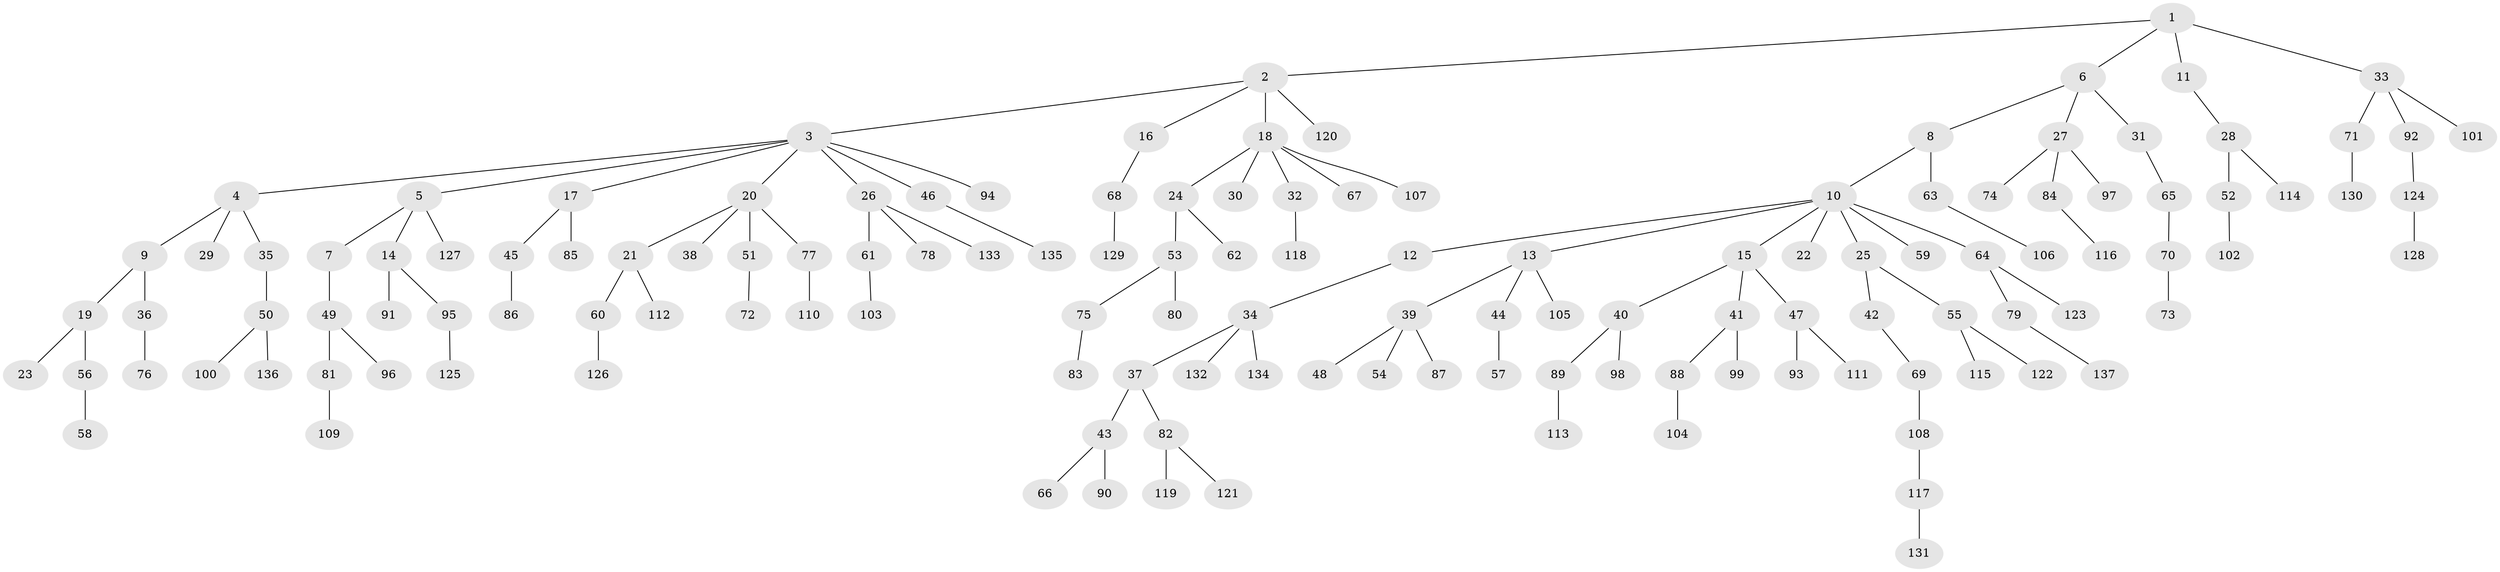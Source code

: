 // Generated by graph-tools (version 1.1) at 2025/02/03/09/25 03:02:24]
// undirected, 137 vertices, 136 edges
graph export_dot {
graph [start="1"]
  node [color=gray90,style=filled];
  1;
  2;
  3;
  4;
  5;
  6;
  7;
  8;
  9;
  10;
  11;
  12;
  13;
  14;
  15;
  16;
  17;
  18;
  19;
  20;
  21;
  22;
  23;
  24;
  25;
  26;
  27;
  28;
  29;
  30;
  31;
  32;
  33;
  34;
  35;
  36;
  37;
  38;
  39;
  40;
  41;
  42;
  43;
  44;
  45;
  46;
  47;
  48;
  49;
  50;
  51;
  52;
  53;
  54;
  55;
  56;
  57;
  58;
  59;
  60;
  61;
  62;
  63;
  64;
  65;
  66;
  67;
  68;
  69;
  70;
  71;
  72;
  73;
  74;
  75;
  76;
  77;
  78;
  79;
  80;
  81;
  82;
  83;
  84;
  85;
  86;
  87;
  88;
  89;
  90;
  91;
  92;
  93;
  94;
  95;
  96;
  97;
  98;
  99;
  100;
  101;
  102;
  103;
  104;
  105;
  106;
  107;
  108;
  109;
  110;
  111;
  112;
  113;
  114;
  115;
  116;
  117;
  118;
  119;
  120;
  121;
  122;
  123;
  124;
  125;
  126;
  127;
  128;
  129;
  130;
  131;
  132;
  133;
  134;
  135;
  136;
  137;
  1 -- 2;
  1 -- 6;
  1 -- 11;
  1 -- 33;
  2 -- 3;
  2 -- 16;
  2 -- 18;
  2 -- 120;
  3 -- 4;
  3 -- 5;
  3 -- 17;
  3 -- 20;
  3 -- 26;
  3 -- 46;
  3 -- 94;
  4 -- 9;
  4 -- 29;
  4 -- 35;
  5 -- 7;
  5 -- 14;
  5 -- 127;
  6 -- 8;
  6 -- 27;
  6 -- 31;
  7 -- 49;
  8 -- 10;
  8 -- 63;
  9 -- 19;
  9 -- 36;
  10 -- 12;
  10 -- 13;
  10 -- 15;
  10 -- 22;
  10 -- 25;
  10 -- 59;
  10 -- 64;
  11 -- 28;
  12 -- 34;
  13 -- 39;
  13 -- 44;
  13 -- 105;
  14 -- 91;
  14 -- 95;
  15 -- 40;
  15 -- 41;
  15 -- 47;
  16 -- 68;
  17 -- 45;
  17 -- 85;
  18 -- 24;
  18 -- 30;
  18 -- 32;
  18 -- 67;
  18 -- 107;
  19 -- 23;
  19 -- 56;
  20 -- 21;
  20 -- 38;
  20 -- 51;
  20 -- 77;
  21 -- 60;
  21 -- 112;
  24 -- 53;
  24 -- 62;
  25 -- 42;
  25 -- 55;
  26 -- 61;
  26 -- 78;
  26 -- 133;
  27 -- 74;
  27 -- 84;
  27 -- 97;
  28 -- 52;
  28 -- 114;
  31 -- 65;
  32 -- 118;
  33 -- 71;
  33 -- 92;
  33 -- 101;
  34 -- 37;
  34 -- 132;
  34 -- 134;
  35 -- 50;
  36 -- 76;
  37 -- 43;
  37 -- 82;
  39 -- 48;
  39 -- 54;
  39 -- 87;
  40 -- 89;
  40 -- 98;
  41 -- 88;
  41 -- 99;
  42 -- 69;
  43 -- 66;
  43 -- 90;
  44 -- 57;
  45 -- 86;
  46 -- 135;
  47 -- 93;
  47 -- 111;
  49 -- 81;
  49 -- 96;
  50 -- 100;
  50 -- 136;
  51 -- 72;
  52 -- 102;
  53 -- 75;
  53 -- 80;
  55 -- 115;
  55 -- 122;
  56 -- 58;
  60 -- 126;
  61 -- 103;
  63 -- 106;
  64 -- 79;
  64 -- 123;
  65 -- 70;
  68 -- 129;
  69 -- 108;
  70 -- 73;
  71 -- 130;
  75 -- 83;
  77 -- 110;
  79 -- 137;
  81 -- 109;
  82 -- 119;
  82 -- 121;
  84 -- 116;
  88 -- 104;
  89 -- 113;
  92 -- 124;
  95 -- 125;
  108 -- 117;
  117 -- 131;
  124 -- 128;
}
